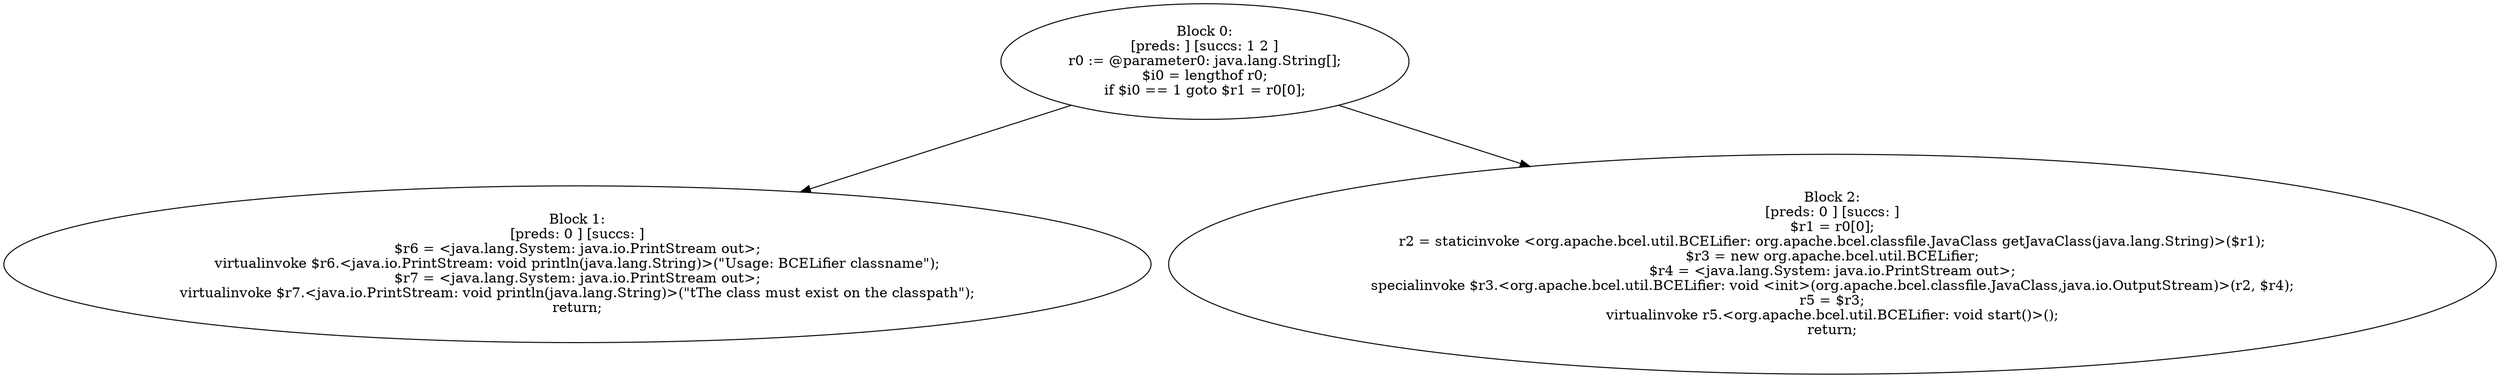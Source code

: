 digraph "unitGraph" {
    "Block 0:
[preds: ] [succs: 1 2 ]
r0 := @parameter0: java.lang.String[];
$i0 = lengthof r0;
if $i0 == 1 goto $r1 = r0[0];
"
    "Block 1:
[preds: 0 ] [succs: ]
$r6 = <java.lang.System: java.io.PrintStream out>;
virtualinvoke $r6.<java.io.PrintStream: void println(java.lang.String)>(\"Usage: BCELifier classname\");
$r7 = <java.lang.System: java.io.PrintStream out>;
virtualinvoke $r7.<java.io.PrintStream: void println(java.lang.String)>(\"\tThe class must exist on the classpath\");
return;
"
    "Block 2:
[preds: 0 ] [succs: ]
$r1 = r0[0];
r2 = staticinvoke <org.apache.bcel.util.BCELifier: org.apache.bcel.classfile.JavaClass getJavaClass(java.lang.String)>($r1);
$r3 = new org.apache.bcel.util.BCELifier;
$r4 = <java.lang.System: java.io.PrintStream out>;
specialinvoke $r3.<org.apache.bcel.util.BCELifier: void <init>(org.apache.bcel.classfile.JavaClass,java.io.OutputStream)>(r2, $r4);
r5 = $r3;
virtualinvoke r5.<org.apache.bcel.util.BCELifier: void start()>();
return;
"
    "Block 0:
[preds: ] [succs: 1 2 ]
r0 := @parameter0: java.lang.String[];
$i0 = lengthof r0;
if $i0 == 1 goto $r1 = r0[0];
"->"Block 1:
[preds: 0 ] [succs: ]
$r6 = <java.lang.System: java.io.PrintStream out>;
virtualinvoke $r6.<java.io.PrintStream: void println(java.lang.String)>(\"Usage: BCELifier classname\");
$r7 = <java.lang.System: java.io.PrintStream out>;
virtualinvoke $r7.<java.io.PrintStream: void println(java.lang.String)>(\"\tThe class must exist on the classpath\");
return;
";
    "Block 0:
[preds: ] [succs: 1 2 ]
r0 := @parameter0: java.lang.String[];
$i0 = lengthof r0;
if $i0 == 1 goto $r1 = r0[0];
"->"Block 2:
[preds: 0 ] [succs: ]
$r1 = r0[0];
r2 = staticinvoke <org.apache.bcel.util.BCELifier: org.apache.bcel.classfile.JavaClass getJavaClass(java.lang.String)>($r1);
$r3 = new org.apache.bcel.util.BCELifier;
$r4 = <java.lang.System: java.io.PrintStream out>;
specialinvoke $r3.<org.apache.bcel.util.BCELifier: void <init>(org.apache.bcel.classfile.JavaClass,java.io.OutputStream)>(r2, $r4);
r5 = $r3;
virtualinvoke r5.<org.apache.bcel.util.BCELifier: void start()>();
return;
";
}
